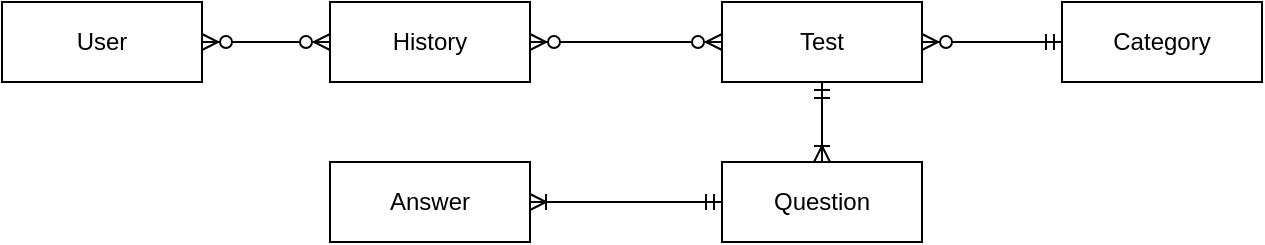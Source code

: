 <mxfile version="12.9.14" type="github"><diagram id="C5RBs43oDa-KdzZeNtuy" name="Page-1"><mxGraphModel dx="806" dy="441" grid="1" gridSize="10" guides="1" tooltips="1" connect="1" arrows="1" fold="1" page="1" pageScale="1" pageWidth="827" pageHeight="1169" math="0" shadow="0"><root><mxCell id="WIyWlLk6GJQsqaUBKTNV-0"/><mxCell id="WIyWlLk6GJQsqaUBKTNV-1" parent="WIyWlLk6GJQsqaUBKTNV-0"/><mxCell id="x2vHsNpDkuOQooNERqbz-79" value="User" style="whiteSpace=wrap;html=1;align=center;rounded=0;shadow=0;glass=0;" vertex="1" parent="WIyWlLk6GJQsqaUBKTNV-1"><mxGeometry x="200" y="40" width="100" height="40" as="geometry"/></mxCell><mxCell id="x2vHsNpDkuOQooNERqbz-80" value="Test" style="whiteSpace=wrap;html=1;align=center;rounded=0;shadow=0;glass=0;" vertex="1" parent="WIyWlLk6GJQsqaUBKTNV-1"><mxGeometry x="560" y="40" width="100" height="40" as="geometry"/></mxCell><mxCell id="x2vHsNpDkuOQooNERqbz-81" value="Question" style="whiteSpace=wrap;html=1;align=center;rounded=0;shadow=0;glass=0;" vertex="1" parent="WIyWlLk6GJQsqaUBKTNV-1"><mxGeometry x="560" y="120" width="100" height="40" as="geometry"/></mxCell><mxCell id="x2vHsNpDkuOQooNERqbz-82" value="Answer" style="whiteSpace=wrap;html=1;align=center;rounded=0;shadow=0;glass=0;" vertex="1" parent="WIyWlLk6GJQsqaUBKTNV-1"><mxGeometry x="364" y="120" width="100" height="40" as="geometry"/></mxCell><mxCell id="x2vHsNpDkuOQooNERqbz-83" value="Category" style="whiteSpace=wrap;html=1;align=center;rounded=0;shadow=0;glass=0;" vertex="1" parent="WIyWlLk6GJQsqaUBKTNV-1"><mxGeometry x="730" y="40" width="100" height="40" as="geometry"/></mxCell><mxCell id="x2vHsNpDkuOQooNERqbz-85" value="History" style="whiteSpace=wrap;html=1;align=center;rounded=0;shadow=0;glass=0;" vertex="1" parent="WIyWlLk6GJQsqaUBKTNV-1"><mxGeometry x="364" y="40" width="100" height="40" as="geometry"/></mxCell><mxCell id="x2vHsNpDkuOQooNERqbz-110" value="" style="edgeStyle=entityRelationEdgeStyle;fontSize=12;html=1;endArrow=ERzeroToMany;endFill=1;startArrow=ERzeroToMany;shadow=0;exitX=1;exitY=0.5;exitDx=0;exitDy=0;entryX=0;entryY=0.5;entryDx=0;entryDy=0;" edge="1" parent="WIyWlLk6GJQsqaUBKTNV-1" source="x2vHsNpDkuOQooNERqbz-79" target="x2vHsNpDkuOQooNERqbz-85"><mxGeometry width="100" height="100" relative="1" as="geometry"><mxPoint x="420" y="290" as="sourcePoint"/><mxPoint x="520" y="190" as="targetPoint"/></mxGeometry></mxCell><mxCell id="x2vHsNpDkuOQooNERqbz-111" value="" style="edgeStyle=entityRelationEdgeStyle;fontSize=12;html=1;endArrow=ERzeroToMany;endFill=1;startArrow=ERzeroToMany;shadow=0;entryX=0;entryY=0.5;entryDx=0;entryDy=0;exitX=1;exitY=0.5;exitDx=0;exitDy=0;" edge="1" parent="WIyWlLk6GJQsqaUBKTNV-1" source="x2vHsNpDkuOQooNERqbz-85" target="x2vHsNpDkuOQooNERqbz-80"><mxGeometry width="100" height="100" relative="1" as="geometry"><mxPoint x="420" y="290" as="sourcePoint"/><mxPoint x="520" y="190" as="targetPoint"/></mxGeometry></mxCell><mxCell id="x2vHsNpDkuOQooNERqbz-114" value="" style="fontSize=12;html=1;endArrow=ERzeroToMany;startArrow=ERmandOne;shadow=0;entryX=1;entryY=0.5;entryDx=0;entryDy=0;exitX=0;exitY=0.5;exitDx=0;exitDy=0;" edge="1" parent="WIyWlLk6GJQsqaUBKTNV-1" source="x2vHsNpDkuOQooNERqbz-83" target="x2vHsNpDkuOQooNERqbz-80"><mxGeometry width="100" height="100" relative="1" as="geometry"><mxPoint x="650" y="260" as="sourcePoint"/><mxPoint x="820" y="200" as="targetPoint"/></mxGeometry></mxCell><mxCell id="x2vHsNpDkuOQooNERqbz-115" value="" style="fontSize=12;html=1;endArrow=ERoneToMany;startArrow=ERmandOne;shadow=0;exitX=0.5;exitY=1;exitDx=0;exitDy=0;entryX=0.5;entryY=0;entryDx=0;entryDy=0;" edge="1" parent="WIyWlLk6GJQsqaUBKTNV-1" source="x2vHsNpDkuOQooNERqbz-80" target="x2vHsNpDkuOQooNERqbz-81"><mxGeometry width="100" height="100" relative="1" as="geometry"><mxPoint x="420" y="290" as="sourcePoint"/><mxPoint x="520" y="190" as="targetPoint"/></mxGeometry></mxCell><mxCell id="x2vHsNpDkuOQooNERqbz-117" value="" style="fontSize=12;html=1;endArrow=ERoneToMany;startArrow=ERmandOne;shadow=0;entryX=1;entryY=0.5;entryDx=0;entryDy=0;exitX=0;exitY=0.5;exitDx=0;exitDy=0;" edge="1" parent="WIyWlLk6GJQsqaUBKTNV-1" source="x2vHsNpDkuOQooNERqbz-81" target="x2vHsNpDkuOQooNERqbz-82"><mxGeometry width="100" height="100" relative="1" as="geometry"><mxPoint x="420" y="290" as="sourcePoint"/><mxPoint x="520" y="190" as="targetPoint"/></mxGeometry></mxCell></root></mxGraphModel></diagram></mxfile>